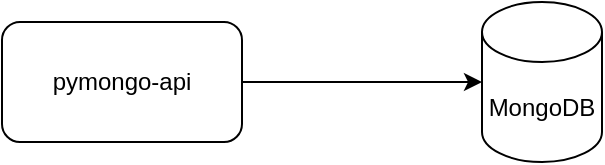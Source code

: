 <mxfile version="24.7.17" pages="4">
  <diagram name="Page-1" id="-H_mtQnk-PTXWXPvYvuk">
    <mxGraphModel dx="1074" dy="797" grid="1" gridSize="10" guides="1" tooltips="1" connect="1" arrows="1" fold="1" page="1" pageScale="1" pageWidth="1169" pageHeight="827" math="0" shadow="0">
      <root>
        <mxCell id="0" />
        <mxCell id="1" parent="0" />
        <mxCell id="zA23MoTUsTF4_91t8viU-2" value="MongoDB" style="shape=cylinder3;whiteSpace=wrap;html=1;boundedLbl=1;backgroundOutline=1;size=15;" parent="1" vertex="1">
          <mxGeometry x="600" y="280" width="60" height="80" as="geometry" />
        </mxCell>
        <mxCell id="zA23MoTUsTF4_91t8viU-3" value="pymongo-api" style="rounded=1;whiteSpace=wrap;html=1;" parent="1" vertex="1">
          <mxGeometry x="360" y="290" width="120" height="60" as="geometry" />
        </mxCell>
        <mxCell id="zA23MoTUsTF4_91t8viU-4" style="edgeStyle=orthogonalEdgeStyle;rounded=0;orthogonalLoop=1;jettySize=auto;html=1;exitX=1;exitY=0.5;exitDx=0;exitDy=0;entryX=0;entryY=0.5;entryDx=0;entryDy=0;entryPerimeter=0;" parent="1" source="zA23MoTUsTF4_91t8viU-3" target="zA23MoTUsTF4_91t8viU-2" edge="1">
          <mxGeometry relative="1" as="geometry" />
        </mxCell>
      </root>
    </mxGraphModel>
  </diagram>
  <diagram name="step-1" id="fPSEC0d8jJ15lpTguwf8">
    <mxGraphModel dx="1074" dy="797" grid="1" gridSize="10" guides="1" tooltips="1" connect="1" arrows="1" fold="1" page="1" pageScale="1" pageWidth="1169" pageHeight="827" math="0" shadow="0">
      <root>
        <mxCell id="W4CFOdk0m0s8oFPTxqjt-0" />
        <mxCell id="W4CFOdk0m0s8oFPTxqjt-1" parent="W4CFOdk0m0s8oFPTxqjt-0" />
        <mxCell id="O7H6N2D93ISqx4FjweJ4-13" style="edgeStyle=orthogonalEdgeStyle;rounded=0;orthogonalLoop=1;jettySize=auto;html=1;entryX=1;entryY=0.5;entryDx=0;entryDy=0;" parent="W4CFOdk0m0s8oFPTxqjt-1" source="W4CFOdk0m0s8oFPTxqjt-2" target="O7H6N2D93ISqx4FjweJ4-0" edge="1">
          <mxGeometry relative="1" as="geometry">
            <Array as="points">
              <mxPoint x="780" y="560" />
            </Array>
          </mxGeometry>
        </mxCell>
        <mxCell id="W4CFOdk0m0s8oFPTxqjt-2" value="Шард-2&lt;div&gt;MongoDB&lt;/div&gt;" style="shape=cylinder3;whiteSpace=wrap;html=1;boundedLbl=1;backgroundOutline=1;size=15;" parent="W4CFOdk0m0s8oFPTxqjt-1" vertex="1">
          <mxGeometry x="750" y="410" width="60" height="80" as="geometry" />
        </mxCell>
        <mxCell id="O7H6N2D93ISqx4FjweJ4-5" style="edgeStyle=orthogonalEdgeStyle;rounded=0;orthogonalLoop=1;jettySize=auto;html=1;entryX=0;entryY=0.5;entryDx=0;entryDy=0;" parent="W4CFOdk0m0s8oFPTxqjt-1" source="W4CFOdk0m0s8oFPTxqjt-3" target="O7H6N2D93ISqx4FjweJ4-2" edge="1">
          <mxGeometry relative="1" as="geometry" />
        </mxCell>
        <mxCell id="W4CFOdk0m0s8oFPTxqjt-3" value="pymongo-api" style="rounded=1;whiteSpace=wrap;html=1;" parent="W4CFOdk0m0s8oFPTxqjt-1" vertex="1">
          <mxGeometry x="260" y="370" width="120" height="60" as="geometry" />
        </mxCell>
        <mxCell id="O7H6N2D93ISqx4FjweJ4-0" value="Конфигурационный сервер Mongo" style="rounded=1;whiteSpace=wrap;html=1;" parent="W4CFOdk0m0s8oFPTxqjt-1" vertex="1">
          <mxGeometry x="490" y="530" width="120" height="60" as="geometry" />
        </mxCell>
        <mxCell id="O7H6N2D93ISqx4FjweJ4-12" style="edgeStyle=orthogonalEdgeStyle;rounded=0;orthogonalLoop=1;jettySize=auto;html=1;exitX=0.5;exitY=1;exitDx=0;exitDy=0;" parent="W4CFOdk0m0s8oFPTxqjt-1" source="O7H6N2D93ISqx4FjweJ4-2" target="O7H6N2D93ISqx4FjweJ4-0" edge="1">
          <mxGeometry relative="1" as="geometry">
            <mxPoint x="550" y="480" as="sourcePoint" />
          </mxGeometry>
        </mxCell>
        <mxCell id="O7H6N2D93ISqx4FjweJ4-2" value="Роутер Mongo" style="rounded=1;whiteSpace=wrap;html=1;" parent="W4CFOdk0m0s8oFPTxqjt-1" vertex="1">
          <mxGeometry x="490" y="370" width="120" height="60" as="geometry" />
        </mxCell>
        <mxCell id="e0mTrSv-c67QR55mjwtU-3" style="edgeStyle=orthogonalEdgeStyle;rounded=0;orthogonalLoop=1;jettySize=auto;html=1;entryX=1;entryY=0.5;entryDx=0;entryDy=0;" parent="W4CFOdk0m0s8oFPTxqjt-1" source="O7H6N2D93ISqx4FjweJ4-4" target="O7H6N2D93ISqx4FjweJ4-0" edge="1">
          <mxGeometry relative="1" as="geometry">
            <Array as="points">
              <mxPoint x="860" y="330" />
              <mxPoint x="860" y="560" />
            </Array>
          </mxGeometry>
        </mxCell>
        <mxCell id="O7H6N2D93ISqx4FjweJ4-4" value="Шард-1 MongoDB" style="shape=cylinder3;whiteSpace=wrap;html=1;boundedLbl=1;backgroundOutline=1;size=15;" parent="W4CFOdk0m0s8oFPTxqjt-1" vertex="1">
          <mxGeometry x="750" y="290" width="60" height="80" as="geometry" />
        </mxCell>
        <mxCell id="IHjNEfXzKIcj-hWxKyl1-0" value="Для распределение данных будет использоваться алгоритм хэширования" style="shape=note;whiteSpace=wrap;html=1;backgroundOutline=1;darkOpacity=0.05;" parent="W4CFOdk0m0s8oFPTxqjt-1" vertex="1">
          <mxGeometry x="690" y="170" width="290" height="90" as="geometry" />
        </mxCell>
        <mxCell id="e0mTrSv-c67QR55mjwtU-1" style="edgeStyle=orthogonalEdgeStyle;rounded=0;orthogonalLoop=1;jettySize=auto;html=1;entryX=0;entryY=0.5;entryDx=0;entryDy=0;entryPerimeter=0;" parent="W4CFOdk0m0s8oFPTxqjt-1" source="O7H6N2D93ISqx4FjweJ4-2" target="O7H6N2D93ISqx4FjweJ4-4" edge="1">
          <mxGeometry relative="1" as="geometry" />
        </mxCell>
        <mxCell id="e0mTrSv-c67QR55mjwtU-2" style="edgeStyle=orthogonalEdgeStyle;rounded=0;orthogonalLoop=1;jettySize=auto;html=1;entryX=0;entryY=0;entryDx=0;entryDy=52.5;entryPerimeter=0;" parent="W4CFOdk0m0s8oFPTxqjt-1" source="O7H6N2D93ISqx4FjweJ4-2" target="W4CFOdk0m0s8oFPTxqjt-2" edge="1">
          <mxGeometry relative="1" as="geometry" />
        </mxCell>
      </root>
    </mxGraphModel>
  </diagram>
  <diagram name="step-2" id="GEIFa0SIekH7oJU0Ixbx">
    <mxGraphModel dx="1074" dy="797" grid="1" gridSize="10" guides="1" tooltips="1" connect="1" arrows="1" fold="1" page="1" pageScale="1" pageWidth="1169" pageHeight="827" math="0" shadow="0">
      <root>
        <mxCell id="8yYMlQLoFbgU1UOPOVvf-0" />
        <mxCell id="8yYMlQLoFbgU1UOPOVvf-1" parent="8yYMlQLoFbgU1UOPOVvf-0" />
        <mxCell id="8yYMlQLoFbgU1UOPOVvf-5" style="edgeStyle=orthogonalEdgeStyle;rounded=0;orthogonalLoop=1;jettySize=auto;html=1;entryX=0;entryY=0.5;entryDx=0;entryDy=0;" parent="8yYMlQLoFbgU1UOPOVvf-1" source="8yYMlQLoFbgU1UOPOVvf-6" target="8yYMlQLoFbgU1UOPOVvf-10" edge="1">
          <mxGeometry relative="1" as="geometry" />
        </mxCell>
        <mxCell id="8yYMlQLoFbgU1UOPOVvf-6" value="pymongo-api" style="rounded=1;whiteSpace=wrap;html=1;" parent="8yYMlQLoFbgU1UOPOVvf-1" vertex="1">
          <mxGeometry x="260" y="370" width="120" height="60" as="geometry" />
        </mxCell>
        <mxCell id="8yYMlQLoFbgU1UOPOVvf-7" value="Конфигурационный сервер Mongo" style="rounded=1;whiteSpace=wrap;html=1;" parent="8yYMlQLoFbgU1UOPOVvf-1" vertex="1">
          <mxGeometry x="490" y="530" width="120" height="60" as="geometry" />
        </mxCell>
        <mxCell id="8yYMlQLoFbgU1UOPOVvf-9" style="edgeStyle=orthogonalEdgeStyle;rounded=0;orthogonalLoop=1;jettySize=auto;html=1;" parent="8yYMlQLoFbgU1UOPOVvf-1" source="8yYMlQLoFbgU1UOPOVvf-10" target="8yYMlQLoFbgU1UOPOVvf-7" edge="1">
          <mxGeometry relative="1" as="geometry" />
        </mxCell>
        <mxCell id="8yYMlQLoFbgU1UOPOVvf-10" value="Роутер Mongo2" style="rounded=1;whiteSpace=wrap;html=1;" parent="8yYMlQLoFbgU1UOPOVvf-1" vertex="1">
          <mxGeometry x="490" y="370" width="120" height="60" as="geometry" />
        </mxCell>
        <mxCell id="sm3STFoyZ8cD8vLlgXez-25" style="edgeStyle=orthogonalEdgeStyle;rounded=0;orthogonalLoop=1;jettySize=auto;html=1;entryX=0.5;entryY=1;entryDx=0;entryDy=0;" parent="8yYMlQLoFbgU1UOPOVvf-1" source="sm3STFoyZ8cD8vLlgXez-5" target="8yYMlQLoFbgU1UOPOVvf-7" edge="1">
          <mxGeometry relative="1" as="geometry">
            <Array as="points">
              <mxPoint x="1100" y="285" />
              <mxPoint x="1100" y="610" />
              <mxPoint x="550" y="610" />
            </Array>
          </mxGeometry>
        </mxCell>
        <mxCell id="sm3STFoyZ8cD8vLlgXez-5" value="Шард1" style="shape=umlFrame;whiteSpace=wrap;html=1;pointerEvents=0;recursiveResize=0;container=1;collapsible=0;width=160;" parent="8yYMlQLoFbgU1UOPOVvf-1" vertex="1">
          <mxGeometry x="720" y="210" width="340" height="150" as="geometry" />
        </mxCell>
        <mxCell id="sm3STFoyZ8cD8vLlgXez-0" value="Вторичный MongoDB" style="shape=cylinder3;whiteSpace=wrap;html=1;boundedLbl=1;backgroundOutline=1;size=15;" parent="sm3STFoyZ8cD8vLlgXez-5" vertex="1">
          <mxGeometry x="230" y="40" width="70" height="80" as="geometry" />
        </mxCell>
        <mxCell id="sm3STFoyZ8cD8vLlgXez-11" style="edgeStyle=orthogonalEdgeStyle;rounded=0;orthogonalLoop=1;jettySize=auto;html=1;endArrow=none;endFill=0;" parent="sm3STFoyZ8cD8vLlgXez-5" source="sm3STFoyZ8cD8vLlgXez-1" target="sm3STFoyZ8cD8vLlgXez-0" edge="1">
          <mxGeometry relative="1" as="geometry" />
        </mxCell>
        <mxCell id="sm3STFoyZ8cD8vLlgXez-1" value="Вторичный MongoDB" style="shape=cylinder3;whiteSpace=wrap;html=1;boundedLbl=1;backgroundOutline=1;size=15;" parent="sm3STFoyZ8cD8vLlgXez-5" vertex="1">
          <mxGeometry x="130" y="40" width="70" height="80" as="geometry" />
        </mxCell>
        <mxCell id="8yYMlQLoFbgU1UOPOVvf-12" value="Первичный MongoDB" style="shape=cylinder3;whiteSpace=wrap;html=1;boundedLbl=1;backgroundOutline=1;size=15;" parent="sm3STFoyZ8cD8vLlgXez-5" vertex="1">
          <mxGeometry x="30" y="40" width="70" height="80" as="geometry" />
        </mxCell>
        <mxCell id="sm3STFoyZ8cD8vLlgXez-10" style="edgeStyle=orthogonalEdgeStyle;rounded=0;orthogonalLoop=1;jettySize=auto;html=1;entryX=0;entryY=0.5;entryDx=0;entryDy=0;entryPerimeter=0;endArrow=none;endFill=0;" parent="sm3STFoyZ8cD8vLlgXez-5" source="8yYMlQLoFbgU1UOPOVvf-12" target="sm3STFoyZ8cD8vLlgXez-1" edge="1">
          <mxGeometry relative="1" as="geometry" />
        </mxCell>
        <mxCell id="sm3STFoyZ8cD8vLlgXez-12" style="edgeStyle=orthogonalEdgeStyle;rounded=0;orthogonalLoop=1;jettySize=auto;html=1;entryX=0.5;entryY=1;entryDx=0;entryDy=0;entryPerimeter=0;endArrow=none;endFill=0;" parent="sm3STFoyZ8cD8vLlgXez-5" source="sm3STFoyZ8cD8vLlgXez-0" target="8yYMlQLoFbgU1UOPOVvf-12" edge="1">
          <mxGeometry relative="1" as="geometry">
            <Array as="points">
              <mxPoint x="320" y="80" />
              <mxPoint x="320" y="140" />
              <mxPoint x="70" y="140" />
            </Array>
          </mxGeometry>
        </mxCell>
        <mxCell id="sm3STFoyZ8cD8vLlgXez-24" style="edgeStyle=orthogonalEdgeStyle;rounded=0;orthogonalLoop=1;jettySize=auto;html=1;entryX=0.5;entryY=1;entryDx=0;entryDy=0;" parent="8yYMlQLoFbgU1UOPOVvf-1" source="sm3STFoyZ8cD8vLlgXez-13" target="8yYMlQLoFbgU1UOPOVvf-7" edge="1">
          <mxGeometry relative="1" as="geometry">
            <Array as="points">
              <mxPoint x="1100" y="515" />
              <mxPoint x="1100" y="610" />
              <mxPoint x="550" y="610" />
            </Array>
          </mxGeometry>
        </mxCell>
        <mxCell id="sm3STFoyZ8cD8vLlgXez-13" value="Шард2" style="shape=umlFrame;whiteSpace=wrap;html=1;pointerEvents=0;recursiveResize=0;container=1;collapsible=0;width=160;" parent="8yYMlQLoFbgU1UOPOVvf-1" vertex="1">
          <mxGeometry x="720" y="440" width="340" height="150" as="geometry" />
        </mxCell>
        <mxCell id="sm3STFoyZ8cD8vLlgXez-14" value="Вторичный MongoDB" style="shape=cylinder3;whiteSpace=wrap;html=1;boundedLbl=1;backgroundOutline=1;size=15;" parent="sm3STFoyZ8cD8vLlgXez-13" vertex="1">
          <mxGeometry x="230" y="40" width="70" height="80" as="geometry" />
        </mxCell>
        <mxCell id="sm3STFoyZ8cD8vLlgXez-15" style="edgeStyle=orthogonalEdgeStyle;rounded=0;orthogonalLoop=1;jettySize=auto;html=1;endArrow=none;endFill=0;" parent="sm3STFoyZ8cD8vLlgXez-13" source="sm3STFoyZ8cD8vLlgXez-16" target="sm3STFoyZ8cD8vLlgXez-14" edge="1">
          <mxGeometry relative="1" as="geometry" />
        </mxCell>
        <mxCell id="sm3STFoyZ8cD8vLlgXez-16" value="Вторичный MongoDB" style="shape=cylinder3;whiteSpace=wrap;html=1;boundedLbl=1;backgroundOutline=1;size=15;" parent="sm3STFoyZ8cD8vLlgXez-13" vertex="1">
          <mxGeometry x="130" y="40" width="70" height="80" as="geometry" />
        </mxCell>
        <mxCell id="sm3STFoyZ8cD8vLlgXez-17" value="Первичный MongoDB" style="shape=cylinder3;whiteSpace=wrap;html=1;boundedLbl=1;backgroundOutline=1;size=15;" parent="sm3STFoyZ8cD8vLlgXez-13" vertex="1">
          <mxGeometry x="30" y="40" width="70" height="80" as="geometry" />
        </mxCell>
        <mxCell id="sm3STFoyZ8cD8vLlgXez-18" style="edgeStyle=orthogonalEdgeStyle;rounded=0;orthogonalLoop=1;jettySize=auto;html=1;entryX=0;entryY=0.5;entryDx=0;entryDy=0;entryPerimeter=0;endArrow=none;endFill=0;" parent="sm3STFoyZ8cD8vLlgXez-13" source="sm3STFoyZ8cD8vLlgXez-17" target="sm3STFoyZ8cD8vLlgXez-16" edge="1">
          <mxGeometry relative="1" as="geometry" />
        </mxCell>
        <mxCell id="sm3STFoyZ8cD8vLlgXez-19" style="edgeStyle=orthogonalEdgeStyle;rounded=0;orthogonalLoop=1;jettySize=auto;html=1;entryX=0.5;entryY=1;entryDx=0;entryDy=0;entryPerimeter=0;endArrow=none;endFill=0;" parent="sm3STFoyZ8cD8vLlgXez-13" source="sm3STFoyZ8cD8vLlgXez-14" target="sm3STFoyZ8cD8vLlgXez-17" edge="1">
          <mxGeometry relative="1" as="geometry">
            <Array as="points">
              <mxPoint x="320" y="80" />
              <mxPoint x="320" y="140" />
              <mxPoint x="70" y="140" />
            </Array>
          </mxGeometry>
        </mxCell>
        <mxCell id="sm3STFoyZ8cD8vLlgXez-22" style="edgeStyle=orthogonalEdgeStyle;rounded=0;orthogonalLoop=1;jettySize=auto;html=1;entryX=-0.001;entryY=0.56;entryDx=0;entryDy=0;entryPerimeter=0;" parent="8yYMlQLoFbgU1UOPOVvf-1" source="8yYMlQLoFbgU1UOPOVvf-10" target="sm3STFoyZ8cD8vLlgXez-5" edge="1">
          <mxGeometry relative="1" as="geometry" />
        </mxCell>
        <mxCell id="z26ecNK2its3U1eph25Q-0" value="Для распределение данных будет использоваться алгоритм хэширования" style="shape=note;whiteSpace=wrap;html=1;backgroundOutline=1;darkOpacity=0.05;" parent="8yYMlQLoFbgU1UOPOVvf-1" vertex="1">
          <mxGeometry x="720" y="70" width="290" height="90" as="geometry" />
        </mxCell>
        <mxCell id="2jiRRIylVNWSSc4w7Kwr-2" style="edgeStyle=orthogonalEdgeStyle;rounded=0;orthogonalLoop=1;jettySize=auto;html=1;entryX=0;entryY=0.602;entryDx=0;entryDy=0;entryPerimeter=0;" parent="8yYMlQLoFbgU1UOPOVvf-1" source="8yYMlQLoFbgU1UOPOVvf-10" target="sm3STFoyZ8cD8vLlgXez-13" edge="1">
          <mxGeometry relative="1" as="geometry" />
        </mxCell>
      </root>
    </mxGraphModel>
  </diagram>
  <diagram name="step-3" id="Y2jmpWUK3LC7UmQqkjxu">
    <mxGraphModel dx="1074" dy="797" grid="1" gridSize="10" guides="1" tooltips="1" connect="1" arrows="1" fold="1" page="1" pageScale="1" pageWidth="1169" pageHeight="827" math="0" shadow="0">
      <root>
        <mxCell id="hqVvDoe-SBG1E-JLbbbx-0" />
        <mxCell id="hqVvDoe-SBG1E-JLbbbx-1" parent="hqVvDoe-SBG1E-JLbbbx-0" />
        <mxCell id="hqVvDoe-SBG1E-JLbbbx-2" style="edgeStyle=orthogonalEdgeStyle;rounded=0;orthogonalLoop=1;jettySize=auto;html=1;entryX=0;entryY=0.5;entryDx=0;entryDy=0;" parent="hqVvDoe-SBG1E-JLbbbx-1" source="hqVvDoe-SBG1E-JLbbbx-4" target="hqVvDoe-SBG1E-JLbbbx-10" edge="1">
          <mxGeometry relative="1" as="geometry" />
        </mxCell>
        <mxCell id="hqVvDoe-SBG1E-JLbbbx-4" value="pymongo-api" style="rounded=1;whiteSpace=wrap;html=1;" parent="hqVvDoe-SBG1E-JLbbbx-1" vertex="1">
          <mxGeometry x="260" y="370" width="120" height="60" as="geometry" />
        </mxCell>
        <mxCell id="hqVvDoe-SBG1E-JLbbbx-5" value="configSrv" style="rounded=1;whiteSpace=wrap;html=1;" parent="hqVvDoe-SBG1E-JLbbbx-1" vertex="1">
          <mxGeometry x="490" y="530" width="120" height="60" as="geometry" />
        </mxCell>
        <mxCell id="hqVvDoe-SBG1E-JLbbbx-7" style="edgeStyle=orthogonalEdgeStyle;rounded=0;orthogonalLoop=1;jettySize=auto;html=1;exitX=0.5;exitY=1;exitDx=0;exitDy=0;" parent="hqVvDoe-SBG1E-JLbbbx-1" source="hqVvDoe-SBG1E-JLbbbx-10" target="hqVvDoe-SBG1E-JLbbbx-5" edge="1">
          <mxGeometry relative="1" as="geometry">
            <mxPoint x="550" y="480" as="sourcePoint" />
          </mxGeometry>
        </mxCell>
        <mxCell id="hqVvDoe-SBG1E-JLbbbx-9" style="edgeStyle=orthogonalEdgeStyle;rounded=0;orthogonalLoop=1;jettySize=auto;html=1;entryX=-0.001;entryY=0.535;entryDx=0;entryDy=0;entryPerimeter=0;" parent="hqVvDoe-SBG1E-JLbbbx-1" source="hqVvDoe-SBG1E-JLbbbx-10" target="hqVvDoe-SBG1E-JLbbbx-20" edge="1">
          <mxGeometry relative="1" as="geometry">
            <mxPoint x="690" y="570" as="targetPoint" />
            <Array as="points">
              <mxPoint x="670" y="400" />
              <mxPoint x="670" y="520" />
            </Array>
          </mxGeometry>
        </mxCell>
        <mxCell id="hqVvDoe-SBG1E-JLbbbx-10" value="router" style="rounded=1;whiteSpace=wrap;html=1;" parent="hqVvDoe-SBG1E-JLbbbx-1" vertex="1">
          <mxGeometry x="490" y="370" width="120" height="60" as="geometry" />
        </mxCell>
        <mxCell id="hqVvDoe-SBG1E-JLbbbx-11" style="edgeStyle=orthogonalEdgeStyle;rounded=0;orthogonalLoop=1;jettySize=auto;html=1;entryX=0.5;entryY=1;entryDx=0;entryDy=0;" parent="hqVvDoe-SBG1E-JLbbbx-1" source="hqVvDoe-SBG1E-JLbbbx-12" target="hqVvDoe-SBG1E-JLbbbx-5" edge="1">
          <mxGeometry relative="1" as="geometry">
            <Array as="points">
              <mxPoint x="1100" y="285" />
              <mxPoint x="1100" y="610" />
              <mxPoint x="550" y="610" />
            </Array>
          </mxGeometry>
        </mxCell>
        <mxCell id="hqVvDoe-SBG1E-JLbbbx-12" value="shard1" style="shape=umlFrame;whiteSpace=wrap;html=1;pointerEvents=0;recursiveResize=0;container=1;collapsible=0;width=160;" parent="hqVvDoe-SBG1E-JLbbbx-1" vertex="1">
          <mxGeometry x="720" y="210" width="340" height="150" as="geometry" />
        </mxCell>
        <mxCell id="hqVvDoe-SBG1E-JLbbbx-13" value="shard1-3" style="shape=cylinder3;whiteSpace=wrap;html=1;boundedLbl=1;backgroundOutline=1;size=15;" parent="hqVvDoe-SBG1E-JLbbbx-12" vertex="1">
          <mxGeometry x="230" y="40" width="70" height="80" as="geometry" />
        </mxCell>
        <mxCell id="hqVvDoe-SBG1E-JLbbbx-14" style="edgeStyle=orthogonalEdgeStyle;rounded=0;orthogonalLoop=1;jettySize=auto;html=1;endArrow=none;endFill=0;" parent="hqVvDoe-SBG1E-JLbbbx-12" source="hqVvDoe-SBG1E-JLbbbx-15" target="hqVvDoe-SBG1E-JLbbbx-13" edge="1">
          <mxGeometry relative="1" as="geometry" />
        </mxCell>
        <mxCell id="hqVvDoe-SBG1E-JLbbbx-15" value="shard1-2" style="shape=cylinder3;whiteSpace=wrap;html=1;boundedLbl=1;backgroundOutline=1;size=15;" parent="hqVvDoe-SBG1E-JLbbbx-12" vertex="1">
          <mxGeometry x="130" y="40" width="70" height="80" as="geometry" />
        </mxCell>
        <mxCell id="hqVvDoe-SBG1E-JLbbbx-16" value="shard1-1" style="shape=cylinder3;whiteSpace=wrap;html=1;boundedLbl=1;backgroundOutline=1;size=15;" parent="hqVvDoe-SBG1E-JLbbbx-12" vertex="1">
          <mxGeometry x="30" y="40" width="70" height="80" as="geometry" />
        </mxCell>
        <mxCell id="hqVvDoe-SBG1E-JLbbbx-17" style="edgeStyle=orthogonalEdgeStyle;rounded=0;orthogonalLoop=1;jettySize=auto;html=1;entryX=0;entryY=0.5;entryDx=0;entryDy=0;entryPerimeter=0;endArrow=none;endFill=0;" parent="hqVvDoe-SBG1E-JLbbbx-12" source="hqVvDoe-SBG1E-JLbbbx-16" target="hqVvDoe-SBG1E-JLbbbx-15" edge="1">
          <mxGeometry relative="1" as="geometry" />
        </mxCell>
        <mxCell id="hqVvDoe-SBG1E-JLbbbx-18" style="edgeStyle=orthogonalEdgeStyle;rounded=0;orthogonalLoop=1;jettySize=auto;html=1;entryX=0.5;entryY=1;entryDx=0;entryDy=0;entryPerimeter=0;endArrow=none;endFill=0;" parent="hqVvDoe-SBG1E-JLbbbx-12" source="hqVvDoe-SBG1E-JLbbbx-13" target="hqVvDoe-SBG1E-JLbbbx-16" edge="1">
          <mxGeometry relative="1" as="geometry">
            <Array as="points">
              <mxPoint x="320" y="80" />
              <mxPoint x="320" y="140" />
              <mxPoint x="70" y="140" />
            </Array>
          </mxGeometry>
        </mxCell>
        <mxCell id="hqVvDoe-SBG1E-JLbbbx-19" style="edgeStyle=orthogonalEdgeStyle;rounded=0;orthogonalLoop=1;jettySize=auto;html=1;entryX=0.5;entryY=1;entryDx=0;entryDy=0;" parent="hqVvDoe-SBG1E-JLbbbx-1" source="hqVvDoe-SBG1E-JLbbbx-20" target="hqVvDoe-SBG1E-JLbbbx-5" edge="1">
          <mxGeometry relative="1" as="geometry">
            <Array as="points">
              <mxPoint x="1100" y="515" />
              <mxPoint x="1100" y="610" />
              <mxPoint x="550" y="610" />
            </Array>
          </mxGeometry>
        </mxCell>
        <mxCell id="hqVvDoe-SBG1E-JLbbbx-20" value="shard2" style="shape=umlFrame;whiteSpace=wrap;html=1;pointerEvents=0;recursiveResize=0;container=1;collapsible=0;width=160;" parent="hqVvDoe-SBG1E-JLbbbx-1" vertex="1">
          <mxGeometry x="720" y="440" width="340" height="150" as="geometry" />
        </mxCell>
        <mxCell id="hqVvDoe-SBG1E-JLbbbx-21" value="shard2-3" style="shape=cylinder3;whiteSpace=wrap;html=1;boundedLbl=1;backgroundOutline=1;size=15;" parent="hqVvDoe-SBG1E-JLbbbx-20" vertex="1">
          <mxGeometry x="230" y="40" width="70" height="80" as="geometry" />
        </mxCell>
        <mxCell id="hqVvDoe-SBG1E-JLbbbx-22" style="edgeStyle=orthogonalEdgeStyle;rounded=0;orthogonalLoop=1;jettySize=auto;html=1;endArrow=none;endFill=0;" parent="hqVvDoe-SBG1E-JLbbbx-20" source="hqVvDoe-SBG1E-JLbbbx-23" target="hqVvDoe-SBG1E-JLbbbx-21" edge="1">
          <mxGeometry relative="1" as="geometry" />
        </mxCell>
        <mxCell id="hqVvDoe-SBG1E-JLbbbx-23" value="shard2-2" style="shape=cylinder3;whiteSpace=wrap;html=1;boundedLbl=1;backgroundOutline=1;size=15;" parent="hqVvDoe-SBG1E-JLbbbx-20" vertex="1">
          <mxGeometry x="130" y="40" width="70" height="80" as="geometry" />
        </mxCell>
        <mxCell id="hqVvDoe-SBG1E-JLbbbx-24" value="shard2-1" style="shape=cylinder3;whiteSpace=wrap;html=1;boundedLbl=1;backgroundOutline=1;size=15;" parent="hqVvDoe-SBG1E-JLbbbx-20" vertex="1">
          <mxGeometry x="30" y="40" width="70" height="80" as="geometry" />
        </mxCell>
        <mxCell id="hqVvDoe-SBG1E-JLbbbx-25" style="edgeStyle=orthogonalEdgeStyle;rounded=0;orthogonalLoop=1;jettySize=auto;html=1;entryX=0;entryY=0.5;entryDx=0;entryDy=0;entryPerimeter=0;endArrow=none;endFill=0;" parent="hqVvDoe-SBG1E-JLbbbx-20" source="hqVvDoe-SBG1E-JLbbbx-24" target="hqVvDoe-SBG1E-JLbbbx-23" edge="1">
          <mxGeometry relative="1" as="geometry" />
        </mxCell>
        <mxCell id="hqVvDoe-SBG1E-JLbbbx-26" style="edgeStyle=orthogonalEdgeStyle;rounded=0;orthogonalLoop=1;jettySize=auto;html=1;entryX=0.5;entryY=1;entryDx=0;entryDy=0;entryPerimeter=0;endArrow=none;endFill=0;" parent="hqVvDoe-SBG1E-JLbbbx-20" source="hqVvDoe-SBG1E-JLbbbx-21" target="hqVvDoe-SBG1E-JLbbbx-24" edge="1">
          <mxGeometry relative="1" as="geometry">
            <Array as="points">
              <mxPoint x="320" y="80" />
              <mxPoint x="320" y="140" />
              <mxPoint x="70" y="140" />
            </Array>
          </mxGeometry>
        </mxCell>
        <mxCell id="hqVvDoe-SBG1E-JLbbbx-27" style="edgeStyle=orthogonalEdgeStyle;rounded=0;orthogonalLoop=1;jettySize=auto;html=1;entryX=0.006;entryY=0.557;entryDx=0;entryDy=0;entryPerimeter=0;" parent="hqVvDoe-SBG1E-JLbbbx-1" source="hqVvDoe-SBG1E-JLbbbx-10" target="hqVvDoe-SBG1E-JLbbbx-12" edge="1">
          <mxGeometry relative="1" as="geometry">
            <Array as="points">
              <mxPoint x="670" y="400" />
              <mxPoint x="670" y="294" />
            </Array>
          </mxGeometry>
        </mxCell>
        <mxCell id="mAGQ-jg5sZIFCABclqZo-0" value="redis&lt;div&gt;&lt;/div&gt;" style="shape=cylinder3;whiteSpace=wrap;html=1;boundedLbl=1;backgroundOutline=1;size=15;" parent="hqVvDoe-SBG1E-JLbbbx-1" vertex="1">
          <mxGeometry x="285" y="240" width="70" height="80" as="geometry" />
        </mxCell>
        <mxCell id="mAGQ-jg5sZIFCABclqZo-3" style="edgeStyle=orthogonalEdgeStyle;rounded=0;orthogonalLoop=1;jettySize=auto;html=1;entryX=0.5;entryY=1;entryDx=0;entryDy=0;entryPerimeter=0;" parent="hqVvDoe-SBG1E-JLbbbx-1" source="hqVvDoe-SBG1E-JLbbbx-4" target="mAGQ-jg5sZIFCABclqZo-0" edge="1">
          <mxGeometry relative="1" as="geometry" />
        </mxCell>
        <mxCell id="R-g8NMIzW5SHXadpFUfc-0" value="Для распределение данных будет использоваться алгоритм хэширования" style="shape=note;whiteSpace=wrap;html=1;backgroundOutline=1;darkOpacity=0.05;" parent="hqVvDoe-SBG1E-JLbbbx-1" vertex="1">
          <mxGeometry x="720" y="70" width="290" height="90" as="geometry" />
        </mxCell>
      </root>
    </mxGraphModel>
  </diagram>
</mxfile>
